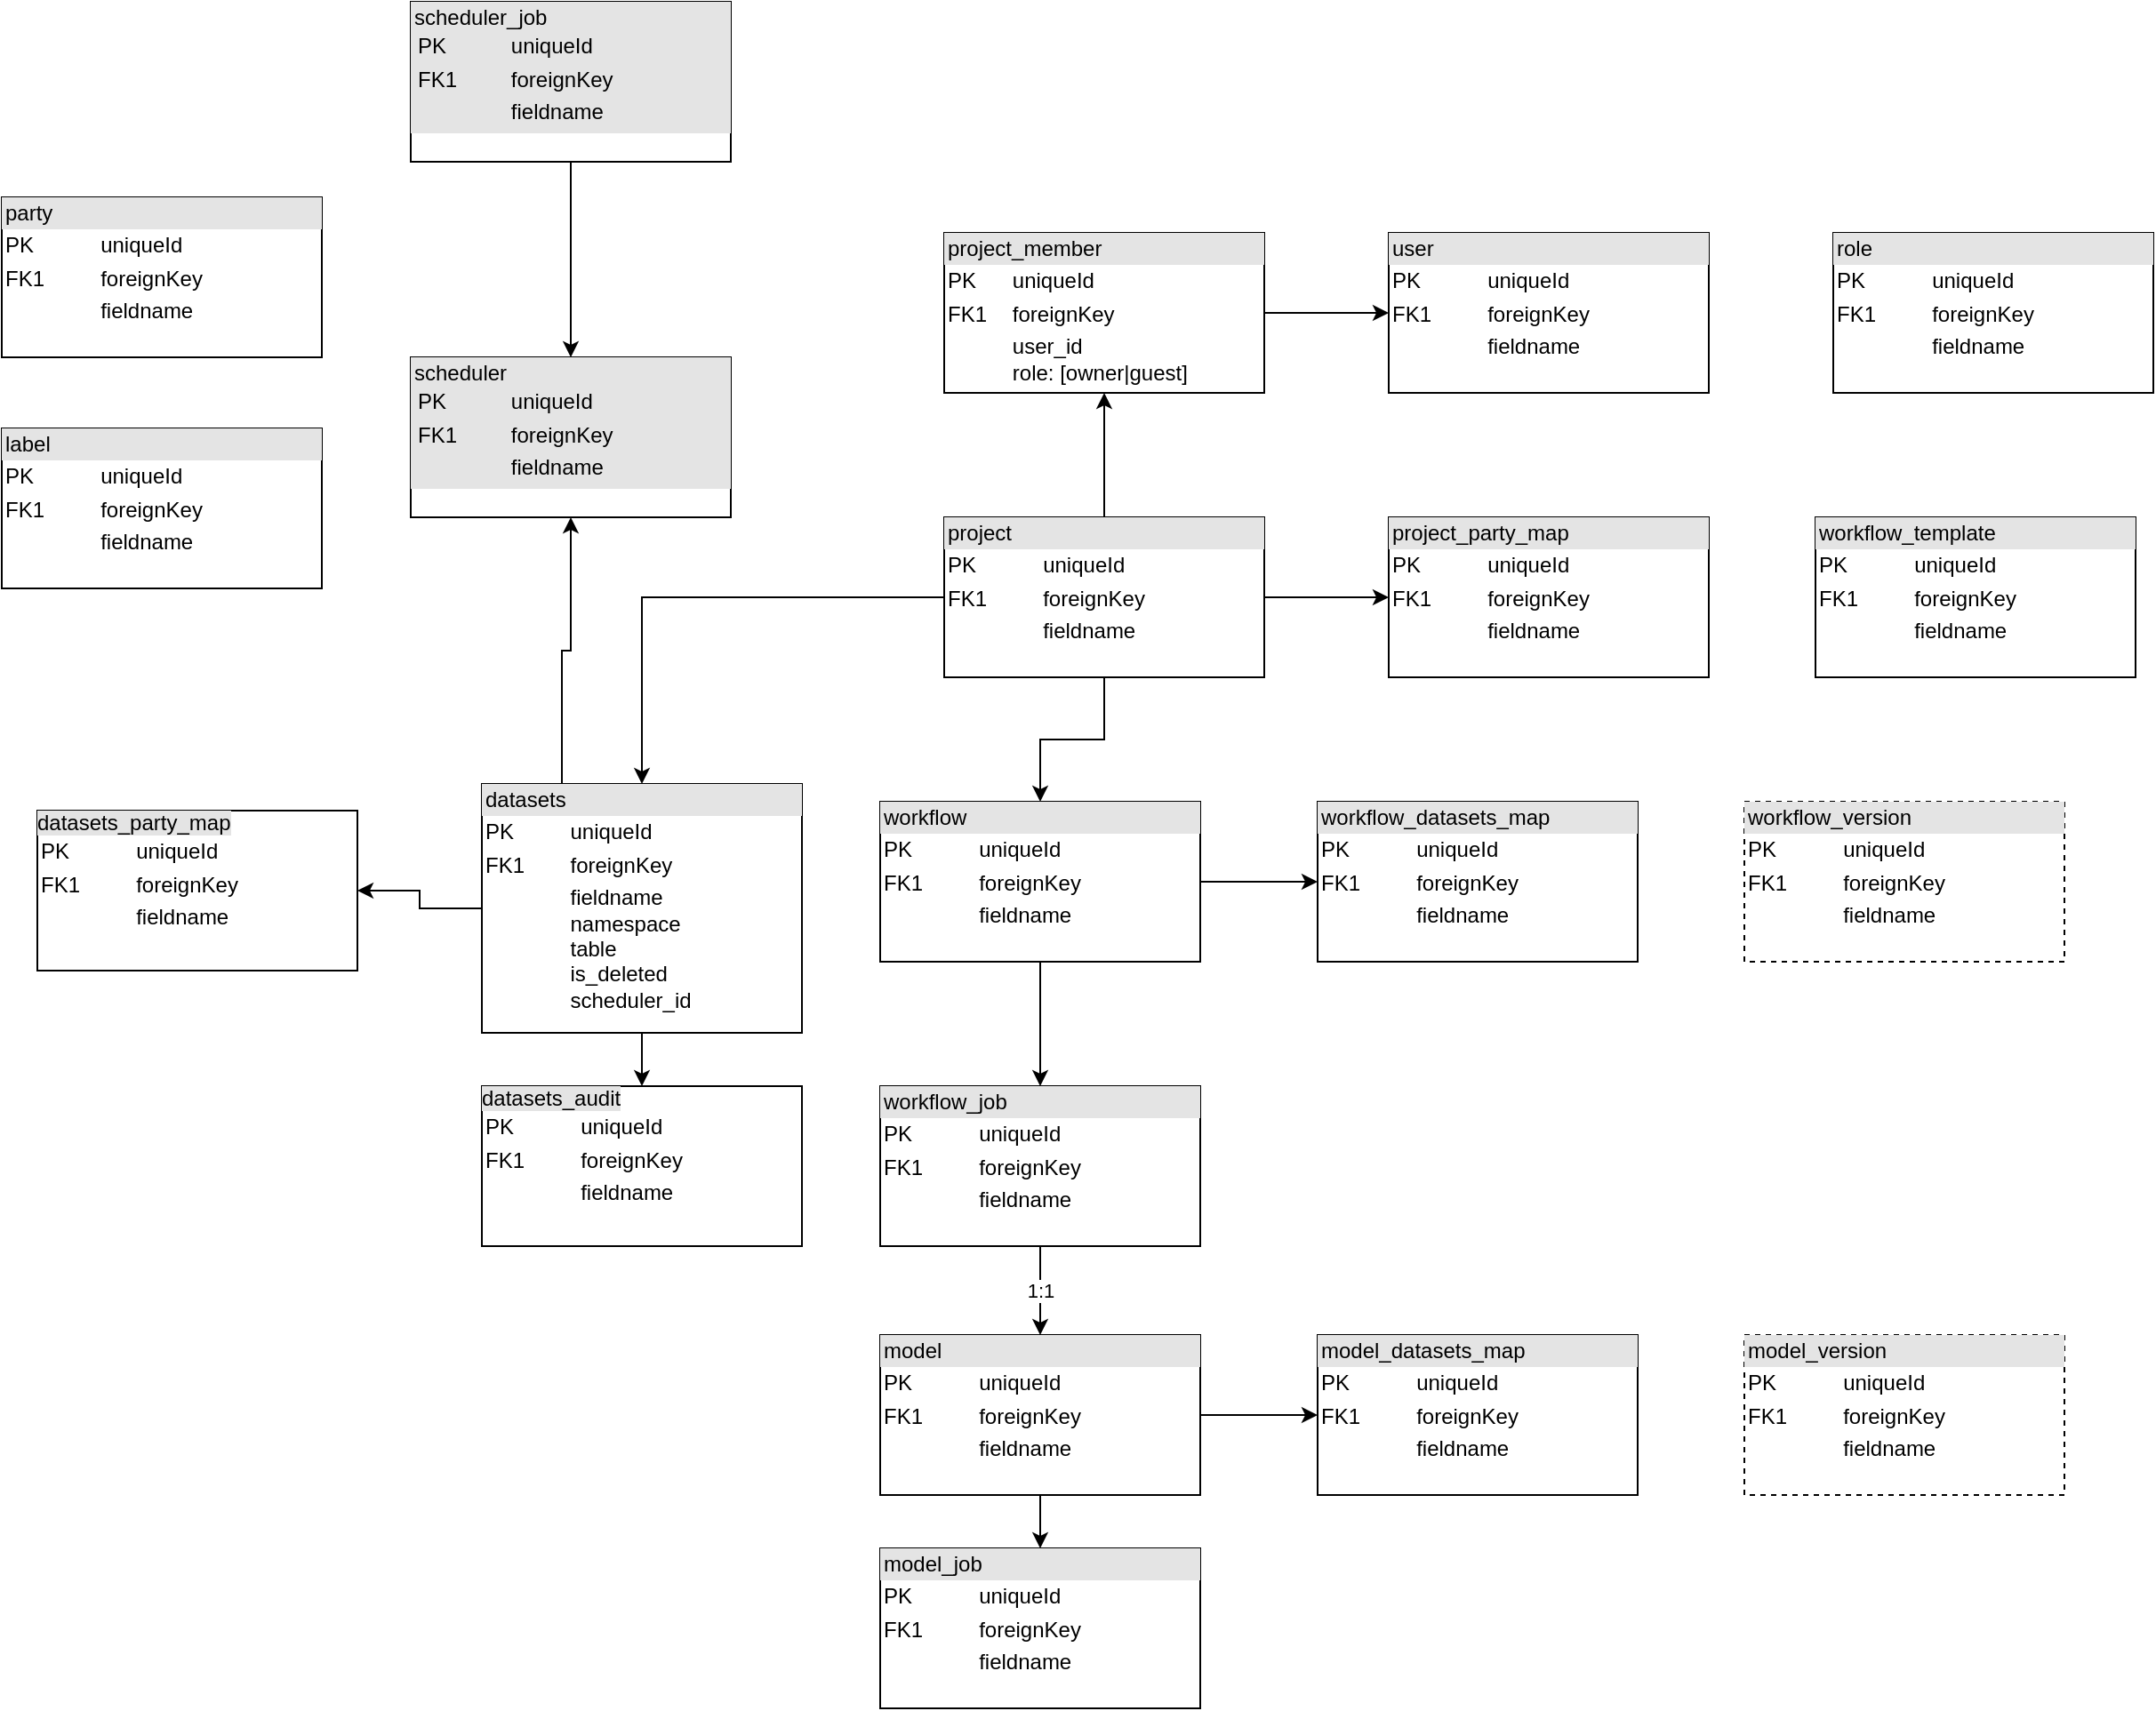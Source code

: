 <mxfile version="16.1.0" type="github">
  <diagram id="YbCQllN5H6pO3uzRrmhV" name="Page-1">
    <mxGraphModel dx="2012" dy="1786" grid="1" gridSize="10" guides="1" tooltips="1" connect="1" arrows="1" fold="1" page="1" pageScale="1" pageWidth="827" pageHeight="1169" math="0" shadow="0">
      <root>
        <mxCell id="0" />
        <mxCell id="1" parent="0" />
        <mxCell id="llFHhe266ACwf9MzmRNR-3" value="" style="edgeStyle=orthogonalEdgeStyle;rounded=0;orthogonalLoop=1;jettySize=auto;html=1;" edge="1" parent="1" source="llFHhe266ACwf9MzmRNR-1" target="llFHhe266ACwf9MzmRNR-2">
          <mxGeometry relative="1" as="geometry" />
        </mxCell>
        <mxCell id="llFHhe266ACwf9MzmRNR-5" value="" style="edgeStyle=orthogonalEdgeStyle;rounded=0;orthogonalLoop=1;jettySize=auto;html=1;" edge="1" parent="1" source="llFHhe266ACwf9MzmRNR-1" target="llFHhe266ACwf9MzmRNR-4">
          <mxGeometry relative="1" as="geometry" />
        </mxCell>
        <mxCell id="llFHhe266ACwf9MzmRNR-24" value="" style="edgeStyle=orthogonalEdgeStyle;rounded=0;orthogonalLoop=1;jettySize=auto;html=1;" edge="1" parent="1" source="llFHhe266ACwf9MzmRNR-1" target="llFHhe266ACwf9MzmRNR-23">
          <mxGeometry relative="1" as="geometry" />
        </mxCell>
        <mxCell id="llFHhe266ACwf9MzmRNR-53" style="edgeStyle=orthogonalEdgeStyle;rounded=0;orthogonalLoop=1;jettySize=auto;html=1;exitX=0.5;exitY=0;exitDx=0;exitDy=0;entryX=0.5;entryY=1;entryDx=0;entryDy=0;" edge="1" parent="1" source="llFHhe266ACwf9MzmRNR-1">
          <mxGeometry relative="1" as="geometry">
            <mxPoint x="360" y="150.0" as="targetPoint" />
          </mxGeometry>
        </mxCell>
        <mxCell id="llFHhe266ACwf9MzmRNR-1" value="&lt;div style=&quot;box-sizing: border-box ; width: 100% ; background: #e4e4e4 ; padding: 2px&quot;&gt;project&lt;/div&gt;&lt;table style=&quot;width: 100% ; font-size: 1em&quot; cellpadding=&quot;2&quot; cellspacing=&quot;0&quot;&gt;&lt;tbody&gt;&lt;tr&gt;&lt;td&gt;PK&lt;/td&gt;&lt;td&gt;uniqueId&lt;/td&gt;&lt;/tr&gt;&lt;tr&gt;&lt;td&gt;FK1&lt;/td&gt;&lt;td&gt;foreignKey&lt;/td&gt;&lt;/tr&gt;&lt;tr&gt;&lt;td&gt;&lt;/td&gt;&lt;td&gt;fieldname&lt;/td&gt;&lt;/tr&gt;&lt;/tbody&gt;&lt;/table&gt;" style="verticalAlign=top;align=left;overflow=fill;html=1;" vertex="1" parent="1">
          <mxGeometry x="270" y="220" width="180" height="90" as="geometry" />
        </mxCell>
        <mxCell id="llFHhe266ACwf9MzmRNR-22" value="" style="edgeStyle=orthogonalEdgeStyle;rounded=0;orthogonalLoop=1;jettySize=auto;html=1;" edge="1" parent="1" source="llFHhe266ACwf9MzmRNR-2" target="llFHhe266ACwf9MzmRNR-21">
          <mxGeometry relative="1" as="geometry" />
        </mxCell>
        <mxCell id="llFHhe266ACwf9MzmRNR-27" value="" style="edgeStyle=orthogonalEdgeStyle;rounded=0;orthogonalLoop=1;jettySize=auto;html=1;" edge="1" parent="1" source="llFHhe266ACwf9MzmRNR-2" target="llFHhe266ACwf9MzmRNR-26">
          <mxGeometry relative="1" as="geometry" />
        </mxCell>
        <mxCell id="llFHhe266ACwf9MzmRNR-63" style="edgeStyle=orthogonalEdgeStyle;rounded=0;orthogonalLoop=1;jettySize=auto;html=1;exitX=0.25;exitY=0;exitDx=0;exitDy=0;" edge="1" parent="1" source="llFHhe266ACwf9MzmRNR-2" target="llFHhe266ACwf9MzmRNR-60">
          <mxGeometry relative="1" as="geometry">
            <mxPoint x="50" y="250" as="targetPoint" />
          </mxGeometry>
        </mxCell>
        <mxCell id="llFHhe266ACwf9MzmRNR-2" value="&lt;div style=&quot;box-sizing: border-box ; width: 100% ; background: #e4e4e4 ; padding: 2px&quot;&gt;datasets&lt;/div&gt;&lt;table style=&quot;width: 100% ; font-size: 1em&quot; cellpadding=&quot;2&quot; cellspacing=&quot;0&quot;&gt;&lt;tbody&gt;&lt;tr&gt;&lt;td&gt;PK&lt;/td&gt;&lt;td&gt;uniqueId&lt;/td&gt;&lt;/tr&gt;&lt;tr&gt;&lt;td&gt;FK1&lt;/td&gt;&lt;td&gt;foreignKey&lt;/td&gt;&lt;/tr&gt;&lt;tr&gt;&lt;td&gt;&lt;/td&gt;&lt;td&gt;fieldname&lt;br&gt;namespace&lt;br&gt;table&lt;br&gt;is_deleted&lt;br&gt;scheduler_id&lt;/td&gt;&lt;/tr&gt;&lt;/tbody&gt;&lt;/table&gt;" style="verticalAlign=top;align=left;overflow=fill;html=1;" vertex="1" parent="1">
          <mxGeometry x="10" y="370" width="180" height="140" as="geometry" />
        </mxCell>
        <mxCell id="llFHhe266ACwf9MzmRNR-35" style="edgeStyle=orthogonalEdgeStyle;rounded=0;orthogonalLoop=1;jettySize=auto;html=1;exitX=0.5;exitY=1;exitDx=0;exitDy=0;entryX=0.5;entryY=0;entryDx=0;entryDy=0;" edge="1" parent="1" source="llFHhe266ACwf9MzmRNR-4" target="llFHhe266ACwf9MzmRNR-10">
          <mxGeometry relative="1" as="geometry" />
        </mxCell>
        <mxCell id="llFHhe266ACwf9MzmRNR-38" style="edgeStyle=orthogonalEdgeStyle;rounded=0;orthogonalLoop=1;jettySize=auto;html=1;exitX=1;exitY=0.5;exitDx=0;exitDy=0;entryX=0;entryY=0.5;entryDx=0;entryDy=0;" edge="1" parent="1" source="llFHhe266ACwf9MzmRNR-4" target="llFHhe266ACwf9MzmRNR-12">
          <mxGeometry relative="1" as="geometry" />
        </mxCell>
        <mxCell id="llFHhe266ACwf9MzmRNR-4" value="&lt;div style=&quot;box-sizing: border-box ; width: 100% ; background: #e4e4e4 ; padding: 2px&quot;&gt;workflow&lt;/div&gt;&lt;table style=&quot;width: 100% ; font-size: 1em&quot; cellpadding=&quot;2&quot; cellspacing=&quot;0&quot;&gt;&lt;tbody&gt;&lt;tr&gt;&lt;td&gt;PK&lt;/td&gt;&lt;td&gt;uniqueId&lt;/td&gt;&lt;/tr&gt;&lt;tr&gt;&lt;td&gt;FK1&lt;/td&gt;&lt;td&gt;foreignKey&lt;/td&gt;&lt;/tr&gt;&lt;tr&gt;&lt;td&gt;&lt;/td&gt;&lt;td&gt;fieldname&lt;/td&gt;&lt;/tr&gt;&lt;/tbody&gt;&lt;/table&gt;" style="verticalAlign=top;align=left;overflow=fill;html=1;" vertex="1" parent="1">
          <mxGeometry x="234" y="380" width="180" height="90" as="geometry" />
        </mxCell>
        <mxCell id="llFHhe266ACwf9MzmRNR-15" value="1:1" style="edgeStyle=orthogonalEdgeStyle;rounded=0;orthogonalLoop=1;jettySize=auto;html=1;" edge="1" parent="1" source="llFHhe266ACwf9MzmRNR-10" target="llFHhe266ACwf9MzmRNR-14">
          <mxGeometry relative="1" as="geometry" />
        </mxCell>
        <mxCell id="llFHhe266ACwf9MzmRNR-10" value="&lt;div style=&quot;box-sizing: border-box ; width: 100% ; background: #e4e4e4 ; padding: 2px&quot;&gt;workflow_job&lt;/div&gt;&lt;table style=&quot;width: 100% ; font-size: 1em&quot; cellpadding=&quot;2&quot; cellspacing=&quot;0&quot;&gt;&lt;tbody&gt;&lt;tr&gt;&lt;td&gt;PK&lt;/td&gt;&lt;td&gt;uniqueId&lt;/td&gt;&lt;/tr&gt;&lt;tr&gt;&lt;td&gt;FK1&lt;/td&gt;&lt;td&gt;foreignKey&lt;/td&gt;&lt;/tr&gt;&lt;tr&gt;&lt;td&gt;&lt;/td&gt;&lt;td&gt;fieldname&lt;/td&gt;&lt;/tr&gt;&lt;/tbody&gt;&lt;/table&gt;" style="verticalAlign=top;align=left;overflow=fill;html=1;" vertex="1" parent="1">
          <mxGeometry x="234" y="540" width="180" height="90" as="geometry" />
        </mxCell>
        <mxCell id="llFHhe266ACwf9MzmRNR-12" value="&lt;div style=&quot;box-sizing: border-box ; width: 100% ; background: #e4e4e4 ; padding: 2px&quot;&gt;workflow_datasets_map&lt;/div&gt;&lt;table style=&quot;width: 100% ; font-size: 1em&quot; cellpadding=&quot;2&quot; cellspacing=&quot;0&quot;&gt;&lt;tbody&gt;&lt;tr&gt;&lt;td&gt;PK&lt;/td&gt;&lt;td&gt;uniqueId&lt;/td&gt;&lt;/tr&gt;&lt;tr&gt;&lt;td&gt;FK1&lt;/td&gt;&lt;td&gt;foreignKey&lt;/td&gt;&lt;/tr&gt;&lt;tr&gt;&lt;td&gt;&lt;/td&gt;&lt;td&gt;fieldname&lt;/td&gt;&lt;/tr&gt;&lt;/tbody&gt;&lt;/table&gt;" style="verticalAlign=top;align=left;overflow=fill;html=1;" vertex="1" parent="1">
          <mxGeometry x="480" y="380" width="180" height="90" as="geometry" />
        </mxCell>
        <mxCell id="llFHhe266ACwf9MzmRNR-42" style="edgeStyle=orthogonalEdgeStyle;rounded=0;orthogonalLoop=1;jettySize=auto;html=1;exitX=0.5;exitY=1;exitDx=0;exitDy=0;entryX=0.5;entryY=0;entryDx=0;entryDy=0;" edge="1" parent="1" source="llFHhe266ACwf9MzmRNR-14" target="llFHhe266ACwf9MzmRNR-16">
          <mxGeometry relative="1" as="geometry" />
        </mxCell>
        <mxCell id="llFHhe266ACwf9MzmRNR-46" style="edgeStyle=orthogonalEdgeStyle;rounded=0;orthogonalLoop=1;jettySize=auto;html=1;exitX=1;exitY=0.5;exitDx=0;exitDy=0;entryX=0;entryY=0.5;entryDx=0;entryDy=0;" edge="1" parent="1" source="llFHhe266ACwf9MzmRNR-14" target="llFHhe266ACwf9MzmRNR-45">
          <mxGeometry relative="1" as="geometry" />
        </mxCell>
        <mxCell id="llFHhe266ACwf9MzmRNR-14" value="&lt;div style=&quot;box-sizing: border-box ; width: 100% ; background: #e4e4e4 ; padding: 2px&quot;&gt;model&lt;/div&gt;&lt;table style=&quot;width: 100% ; font-size: 1em&quot; cellpadding=&quot;2&quot; cellspacing=&quot;0&quot;&gt;&lt;tbody&gt;&lt;tr&gt;&lt;td&gt;PK&lt;/td&gt;&lt;td&gt;uniqueId&lt;/td&gt;&lt;/tr&gt;&lt;tr&gt;&lt;td&gt;FK1&lt;/td&gt;&lt;td&gt;foreignKey&lt;/td&gt;&lt;/tr&gt;&lt;tr&gt;&lt;td&gt;&lt;/td&gt;&lt;td&gt;fieldname&lt;/td&gt;&lt;/tr&gt;&lt;/tbody&gt;&lt;/table&gt;" style="verticalAlign=top;align=left;overflow=fill;html=1;" vertex="1" parent="1">
          <mxGeometry x="234" y="680" width="180" height="90" as="geometry" />
        </mxCell>
        <mxCell id="llFHhe266ACwf9MzmRNR-16" value="&lt;div style=&quot;box-sizing: border-box ; width: 100% ; background: #e4e4e4 ; padding: 2px&quot;&gt;model_job&lt;/div&gt;&lt;table style=&quot;width: 100% ; font-size: 1em&quot; cellpadding=&quot;2&quot; cellspacing=&quot;0&quot;&gt;&lt;tbody&gt;&lt;tr&gt;&lt;td&gt;PK&lt;/td&gt;&lt;td&gt;uniqueId&lt;/td&gt;&lt;/tr&gt;&lt;tr&gt;&lt;td&gt;FK1&lt;/td&gt;&lt;td&gt;foreignKey&lt;/td&gt;&lt;/tr&gt;&lt;tr&gt;&lt;td&gt;&lt;/td&gt;&lt;td&gt;fieldname&lt;/td&gt;&lt;/tr&gt;&lt;/tbody&gt;&lt;/table&gt;" style="verticalAlign=top;align=left;overflow=fill;html=1;" vertex="1" parent="1">
          <mxGeometry x="234" y="800" width="180" height="90" as="geometry" />
        </mxCell>
        <mxCell id="llFHhe266ACwf9MzmRNR-21" value="&lt;span style=&quot;background-color: rgb(228 , 228 , 228)&quot;&gt;datasets&lt;/span&gt;&lt;span style=&quot;background-color: rgb(228 , 228 , 228)&quot;&gt;_party_map&lt;/span&gt;&lt;span style=&quot;background-color: rgb(228 , 228 , 228)&quot;&gt;&lt;br&gt;&lt;/span&gt;&lt;table style=&quot;width: 100% ; font-size: 1em&quot; cellpadding=&quot;2&quot; cellspacing=&quot;0&quot;&gt;&lt;tbody&gt;&lt;tr&gt;&lt;td&gt;PK&lt;/td&gt;&lt;td&gt;uniqueId&lt;/td&gt;&lt;/tr&gt;&lt;tr&gt;&lt;td&gt;FK1&lt;/td&gt;&lt;td&gt;foreignKey&lt;/td&gt;&lt;/tr&gt;&lt;tr&gt;&lt;td&gt;&lt;/td&gt;&lt;td&gt;fieldname&lt;/td&gt;&lt;/tr&gt;&lt;/tbody&gt;&lt;/table&gt;" style="verticalAlign=top;align=left;overflow=fill;html=1;" vertex="1" parent="1">
          <mxGeometry x="-240" y="385" width="180" height="90" as="geometry" />
        </mxCell>
        <mxCell id="llFHhe266ACwf9MzmRNR-23" value="&lt;div style=&quot;box-sizing: border-box ; width: 100% ; background: #e4e4e4 ; padding: 2px&quot;&gt;project_party_map&lt;/div&gt;&lt;table style=&quot;width: 100% ; font-size: 1em&quot; cellpadding=&quot;2&quot; cellspacing=&quot;0&quot;&gt;&lt;tbody&gt;&lt;tr&gt;&lt;td&gt;PK&lt;/td&gt;&lt;td&gt;uniqueId&lt;/td&gt;&lt;/tr&gt;&lt;tr&gt;&lt;td&gt;FK1&lt;/td&gt;&lt;td&gt;foreignKey&lt;/td&gt;&lt;/tr&gt;&lt;tr&gt;&lt;td&gt;&lt;/td&gt;&lt;td&gt;fieldname&lt;/td&gt;&lt;/tr&gt;&lt;/tbody&gt;&lt;/table&gt;" style="verticalAlign=top;align=left;overflow=fill;html=1;" vertex="1" parent="1">
          <mxGeometry x="520" y="220" width="180" height="90" as="geometry" />
        </mxCell>
        <mxCell id="llFHhe266ACwf9MzmRNR-25" value="&lt;div style=&quot;box-sizing: border-box ; width: 100% ; background: #e4e4e4 ; padding: 2px&quot;&gt;party&lt;/div&gt;&lt;table style=&quot;width: 100% ; font-size: 1em&quot; cellpadding=&quot;2&quot; cellspacing=&quot;0&quot;&gt;&lt;tbody&gt;&lt;tr&gt;&lt;td&gt;PK&lt;/td&gt;&lt;td&gt;uniqueId&lt;/td&gt;&lt;/tr&gt;&lt;tr&gt;&lt;td&gt;FK1&lt;/td&gt;&lt;td&gt;foreignKey&lt;/td&gt;&lt;/tr&gt;&lt;tr&gt;&lt;td&gt;&lt;/td&gt;&lt;td&gt;fieldname&lt;/td&gt;&lt;/tr&gt;&lt;/tbody&gt;&lt;/table&gt;" style="verticalAlign=top;align=left;overflow=fill;html=1;" vertex="1" parent="1">
          <mxGeometry x="-260" y="40" width="180" height="90" as="geometry" />
        </mxCell>
        <mxCell id="llFHhe266ACwf9MzmRNR-26" value="&lt;span style=&quot;background-color: rgb(228 , 228 , 228)&quot;&gt;datasets&lt;/span&gt;&lt;span style=&quot;background-color: rgb(228 , 228 , 228)&quot;&gt;_audit&lt;/span&gt;&lt;span style=&quot;background-color: rgb(228 , 228 , 228)&quot;&gt;&lt;br&gt;&lt;/span&gt;&lt;table style=&quot;width: 100% ; font-size: 1em&quot; cellpadding=&quot;2&quot; cellspacing=&quot;0&quot;&gt;&lt;tbody&gt;&lt;tr&gt;&lt;td&gt;PK&lt;/td&gt;&lt;td&gt;uniqueId&lt;/td&gt;&lt;/tr&gt;&lt;tr&gt;&lt;td&gt;FK1&lt;/td&gt;&lt;td&gt;foreignKey&lt;/td&gt;&lt;/tr&gt;&lt;tr&gt;&lt;td&gt;&lt;/td&gt;&lt;td&gt;fieldname&lt;/td&gt;&lt;/tr&gt;&lt;/tbody&gt;&lt;/table&gt;" style="verticalAlign=top;align=left;overflow=fill;html=1;" vertex="1" parent="1">
          <mxGeometry x="10" y="540" width="180" height="90" as="geometry" />
        </mxCell>
        <mxCell id="llFHhe266ACwf9MzmRNR-32" value="&lt;div style=&quot;box-sizing: border-box ; width: 100% ; background: #e4e4e4 ; padding: 2px&quot;&gt;label&lt;/div&gt;&lt;table style=&quot;width: 100% ; font-size: 1em&quot; cellpadding=&quot;2&quot; cellspacing=&quot;0&quot;&gt;&lt;tbody&gt;&lt;tr&gt;&lt;td&gt;PK&lt;/td&gt;&lt;td&gt;uniqueId&lt;/td&gt;&lt;/tr&gt;&lt;tr&gt;&lt;td&gt;FK1&lt;/td&gt;&lt;td&gt;foreignKey&lt;/td&gt;&lt;/tr&gt;&lt;tr&gt;&lt;td&gt;&lt;/td&gt;&lt;td&gt;fieldname&lt;/td&gt;&lt;/tr&gt;&lt;/tbody&gt;&lt;/table&gt;" style="verticalAlign=top;align=left;overflow=fill;html=1;" vertex="1" parent="1">
          <mxGeometry x="-260" y="170" width="180" height="90" as="geometry" />
        </mxCell>
        <mxCell id="llFHhe266ACwf9MzmRNR-34" value="&lt;div style=&quot;box-sizing: border-box ; width: 100% ; background: #e4e4e4 ; padding: 2px&quot;&gt;workflow_template&lt;/div&gt;&lt;table style=&quot;width: 100% ; font-size: 1em&quot; cellpadding=&quot;2&quot; cellspacing=&quot;0&quot;&gt;&lt;tbody&gt;&lt;tr&gt;&lt;td&gt;PK&lt;/td&gt;&lt;td&gt;uniqueId&lt;/td&gt;&lt;/tr&gt;&lt;tr&gt;&lt;td&gt;FK1&lt;/td&gt;&lt;td&gt;foreignKey&lt;/td&gt;&lt;/tr&gt;&lt;tr&gt;&lt;td&gt;&lt;/td&gt;&lt;td&gt;fieldname&lt;/td&gt;&lt;/tr&gt;&lt;/tbody&gt;&lt;/table&gt;" style="verticalAlign=top;align=left;overflow=fill;html=1;" vertex="1" parent="1">
          <mxGeometry x="760" y="220" width="180" height="90" as="geometry" />
        </mxCell>
        <mxCell id="llFHhe266ACwf9MzmRNR-43" value="&lt;div style=&quot;box-sizing: border-box ; width: 100% ; background: #e4e4e4 ; padding: 2px&quot;&gt;workflow_version&lt;/div&gt;&lt;table style=&quot;width: 100% ; font-size: 1em&quot; cellpadding=&quot;2&quot; cellspacing=&quot;0&quot;&gt;&lt;tbody&gt;&lt;tr&gt;&lt;td&gt;PK&lt;/td&gt;&lt;td&gt;uniqueId&lt;/td&gt;&lt;/tr&gt;&lt;tr&gt;&lt;td&gt;FK1&lt;/td&gt;&lt;td&gt;foreignKey&lt;/td&gt;&lt;/tr&gt;&lt;tr&gt;&lt;td&gt;&lt;/td&gt;&lt;td&gt;fieldname&lt;/td&gt;&lt;/tr&gt;&lt;/tbody&gt;&lt;/table&gt;" style="verticalAlign=top;align=left;overflow=fill;html=1;dashed=1;" vertex="1" parent="1">
          <mxGeometry x="720" y="380" width="180" height="90" as="geometry" />
        </mxCell>
        <mxCell id="llFHhe266ACwf9MzmRNR-44" value="&lt;div style=&quot;box-sizing: border-box ; width: 100% ; background: #e4e4e4 ; padding: 2px&quot;&gt;model_version&lt;/div&gt;&lt;table style=&quot;width: 100% ; font-size: 1em&quot; cellpadding=&quot;2&quot; cellspacing=&quot;0&quot;&gt;&lt;tbody&gt;&lt;tr&gt;&lt;td&gt;PK&lt;/td&gt;&lt;td&gt;uniqueId&lt;/td&gt;&lt;/tr&gt;&lt;tr&gt;&lt;td&gt;FK1&lt;/td&gt;&lt;td&gt;foreignKey&lt;/td&gt;&lt;/tr&gt;&lt;tr&gt;&lt;td&gt;&lt;/td&gt;&lt;td&gt;fieldname&lt;/td&gt;&lt;/tr&gt;&lt;/tbody&gt;&lt;/table&gt;" style="verticalAlign=top;align=left;overflow=fill;html=1;dashed=1;" vertex="1" parent="1">
          <mxGeometry x="720" y="680" width="180" height="90" as="geometry" />
        </mxCell>
        <mxCell id="llFHhe266ACwf9MzmRNR-45" value="&lt;div style=&quot;box-sizing: border-box ; width: 100% ; background: #e4e4e4 ; padding: 2px&quot;&gt;model_datasets_map&lt;/div&gt;&lt;table style=&quot;width: 100% ; font-size: 1em&quot; cellpadding=&quot;2&quot; cellspacing=&quot;0&quot;&gt;&lt;tbody&gt;&lt;tr&gt;&lt;td&gt;PK&lt;/td&gt;&lt;td&gt;uniqueId&lt;/td&gt;&lt;/tr&gt;&lt;tr&gt;&lt;td&gt;FK1&lt;/td&gt;&lt;td&gt;foreignKey&lt;/td&gt;&lt;/tr&gt;&lt;tr&gt;&lt;td&gt;&lt;/td&gt;&lt;td&gt;fieldname&lt;/td&gt;&lt;/tr&gt;&lt;/tbody&gt;&lt;/table&gt;" style="verticalAlign=top;align=left;overflow=fill;html=1;" vertex="1" parent="1">
          <mxGeometry x="480" y="680" width="180" height="90" as="geometry" />
        </mxCell>
        <mxCell id="llFHhe266ACwf9MzmRNR-51" value="&lt;div style=&quot;box-sizing: border-box ; width: 100% ; background: #e4e4e4 ; padding: 2px&quot;&gt;role&lt;/div&gt;&lt;table style=&quot;width: 100% ; font-size: 1em&quot; cellpadding=&quot;2&quot; cellspacing=&quot;0&quot;&gt;&lt;tbody&gt;&lt;tr&gt;&lt;td&gt;PK&lt;/td&gt;&lt;td&gt;uniqueId&lt;/td&gt;&lt;/tr&gt;&lt;tr&gt;&lt;td&gt;FK1&lt;/td&gt;&lt;td&gt;foreignKey&lt;/td&gt;&lt;/tr&gt;&lt;tr&gt;&lt;td&gt;&lt;/td&gt;&lt;td&gt;fieldname&lt;/td&gt;&lt;/tr&gt;&lt;/tbody&gt;&lt;/table&gt;" style="verticalAlign=top;align=left;overflow=fill;html=1;" vertex="1" parent="1">
          <mxGeometry x="770" y="60" width="180" height="90" as="geometry" />
        </mxCell>
        <mxCell id="llFHhe266ACwf9MzmRNR-58" style="edgeStyle=orthogonalEdgeStyle;rounded=0;orthogonalLoop=1;jettySize=auto;html=1;exitX=1;exitY=0.5;exitDx=0;exitDy=0;entryX=0;entryY=0.5;entryDx=0;entryDy=0;" edge="1" parent="1" source="llFHhe266ACwf9MzmRNR-55" target="llFHhe266ACwf9MzmRNR-57">
          <mxGeometry relative="1" as="geometry" />
        </mxCell>
        <mxCell id="llFHhe266ACwf9MzmRNR-55" value="&lt;div style=&quot;box-sizing: border-box ; width: 100% ; background: #e4e4e4 ; padding: 2px&quot;&gt;project_member&lt;/div&gt;&lt;table style=&quot;width: 100% ; font-size: 1em&quot; cellpadding=&quot;2&quot; cellspacing=&quot;0&quot;&gt;&lt;tbody&gt;&lt;tr&gt;&lt;td&gt;PK&lt;/td&gt;&lt;td&gt;uniqueId&lt;/td&gt;&lt;/tr&gt;&lt;tr&gt;&lt;td&gt;FK1&lt;/td&gt;&lt;td&gt;foreignKey&lt;/td&gt;&lt;/tr&gt;&lt;tr&gt;&lt;td&gt;&lt;/td&gt;&lt;td&gt;user_id&lt;br&gt;role: [owner|guest]&lt;/td&gt;&lt;/tr&gt;&lt;/tbody&gt;&lt;/table&gt;" style="verticalAlign=top;align=left;overflow=fill;html=1;" vertex="1" parent="1">
          <mxGeometry x="270" y="60" width="180" height="90" as="geometry" />
        </mxCell>
        <mxCell id="llFHhe266ACwf9MzmRNR-57" value="&lt;div style=&quot;box-sizing: border-box ; width: 100% ; background: #e4e4e4 ; padding: 2px&quot;&gt;user&lt;/div&gt;&lt;table style=&quot;width: 100% ; font-size: 1em&quot; cellpadding=&quot;2&quot; cellspacing=&quot;0&quot;&gt;&lt;tbody&gt;&lt;tr&gt;&lt;td&gt;PK&lt;/td&gt;&lt;td&gt;uniqueId&lt;/td&gt;&lt;/tr&gt;&lt;tr&gt;&lt;td&gt;FK1&lt;/td&gt;&lt;td&gt;foreignKey&lt;/td&gt;&lt;/tr&gt;&lt;tr&gt;&lt;td&gt;&lt;/td&gt;&lt;td&gt;fieldname&lt;/td&gt;&lt;/tr&gt;&lt;/tbody&gt;&lt;/table&gt;" style="verticalAlign=top;align=left;overflow=fill;html=1;" vertex="1" parent="1">
          <mxGeometry x="520" y="60" width="180" height="90" as="geometry" />
        </mxCell>
        <mxCell id="llFHhe266ACwf9MzmRNR-60" value="&lt;div style=&quot;box-sizing: border-box ; width: 100% ; background: #e4e4e4 ; padding: 2px&quot;&gt;scheduler&lt;table cellpadding=&quot;2&quot; cellspacing=&quot;0&quot; style=&quot;font-size: 1em ; width: 100%&quot;&gt;&lt;tbody&gt;&lt;tr&gt;&lt;td&gt;PK&lt;/td&gt;&lt;td&gt;uniqueId&lt;/td&gt;&lt;/tr&gt;&lt;tr&gt;&lt;td&gt;FK1&lt;/td&gt;&lt;td&gt;foreignKey&lt;/td&gt;&lt;/tr&gt;&lt;tr&gt;&lt;td&gt;&lt;/td&gt;&lt;td&gt;fieldname&lt;/td&gt;&lt;/tr&gt;&lt;/tbody&gt;&lt;/table&gt;&lt;/div&gt;" style="verticalAlign=top;align=left;overflow=fill;html=1;" vertex="1" parent="1">
          <mxGeometry x="-30" y="130" width="180" height="90" as="geometry" />
        </mxCell>
        <mxCell id="llFHhe266ACwf9MzmRNR-67" style="edgeStyle=orthogonalEdgeStyle;rounded=0;orthogonalLoop=1;jettySize=auto;html=1;exitX=0.5;exitY=1;exitDx=0;exitDy=0;entryX=0.5;entryY=0;entryDx=0;entryDy=0;" edge="1" parent="1" source="llFHhe266ACwf9MzmRNR-65" target="llFHhe266ACwf9MzmRNR-60">
          <mxGeometry relative="1" as="geometry" />
        </mxCell>
        <mxCell id="llFHhe266ACwf9MzmRNR-65" value="&lt;div style=&quot;box-sizing: border-box ; width: 100% ; background: #e4e4e4 ; padding: 2px&quot;&gt;scheduler_job&lt;table cellpadding=&quot;2&quot; cellspacing=&quot;0&quot; style=&quot;font-size: 1em ; width: 100%&quot;&gt;&lt;tbody&gt;&lt;tr&gt;&lt;td&gt;PK&lt;/td&gt;&lt;td&gt;uniqueId&lt;/td&gt;&lt;/tr&gt;&lt;tr&gt;&lt;td&gt;FK1&lt;/td&gt;&lt;td&gt;foreignKey&lt;/td&gt;&lt;/tr&gt;&lt;tr&gt;&lt;td&gt;&lt;/td&gt;&lt;td&gt;fieldname&lt;/td&gt;&lt;/tr&gt;&lt;/tbody&gt;&lt;/table&gt;&lt;/div&gt;" style="verticalAlign=top;align=left;overflow=fill;html=1;" vertex="1" parent="1">
          <mxGeometry x="-30" y="-70" width="180" height="90" as="geometry" />
        </mxCell>
      </root>
    </mxGraphModel>
  </diagram>
</mxfile>
